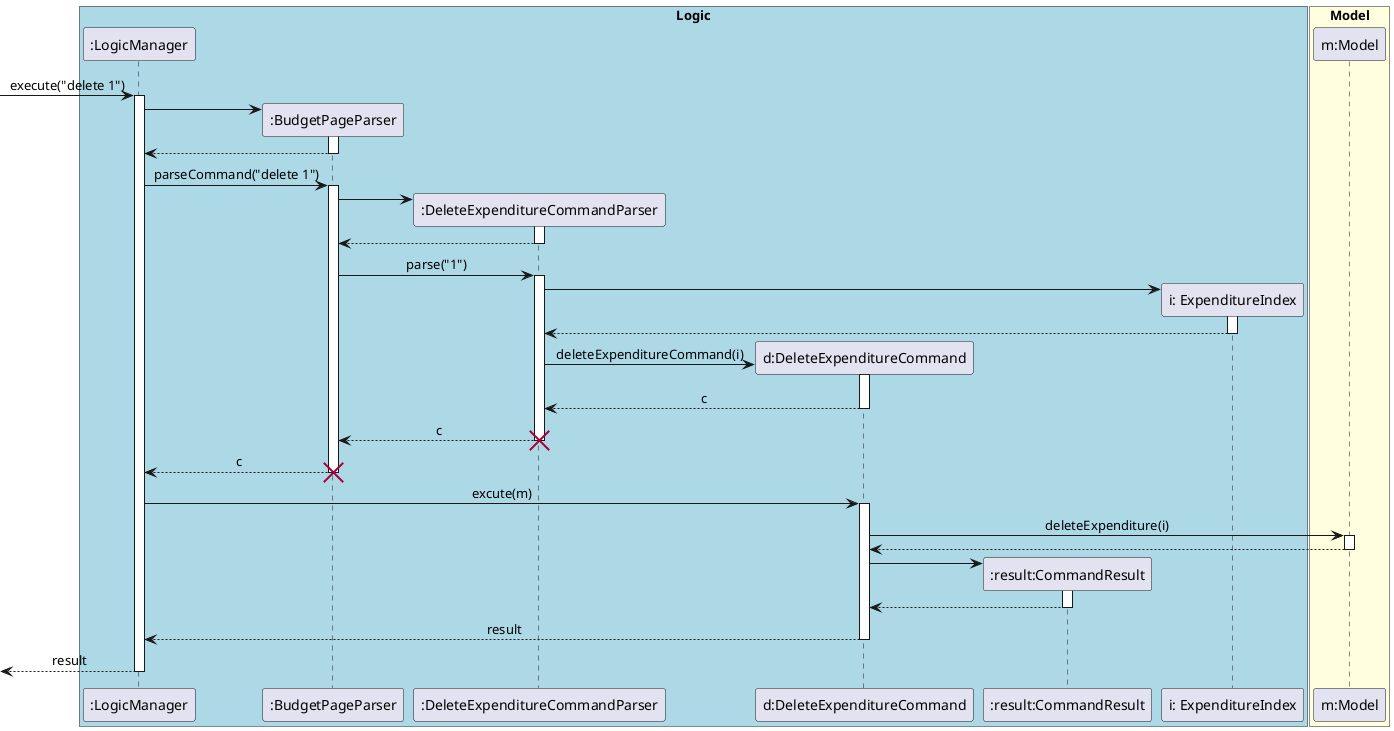 @startuml
skinparam Sequence {
    MessageAlign center
}
box "Logic" #LightBlue
participant ":LogicManager" as LM
participant ":BudgetPageParser" as BPP
participant ":DeleteExpenditureCommandParser" as DECP
participant "d:DeleteExpenditureCommand" as DEC
participant ":result:CommandResult" as CR
participant "i: ExpenditureIndex" as EI
end box

box "Model" #LightYellow
participant "m:Model" as M
end box

[-> LM : execute("delete 1")
activate LM
create BPP
LM -> BPP
activate BPP
LM <-- BPP

deactivate BPP
LM -> BPP : parseCommand("delete 1")
activate BPP

create DECP
BPP -> DECP
activate DECP
BPP <-- DECP
deactivate DECP
BPP -> DECP : parse("1")
activate DECP

create EI
DECP -> EI
activate EI
DECP <-- EI
deactivate EI

create DEC
DECP -> DEC : deleteExpenditureCommand(i)
activate DEC
DECP <-- DEC : c
deactivate DEC
BPP <-- DECP : c
deactivate DECP
destroy DECP
LM <-- BPP : c
deactivate BPP
destroy BPP

LM -> DEC : excute(m)
activate DEC
DEC -> M : deleteExpenditure(i)
activate M
DEC <-- M
deactivate M

create CR
DEC -> CR
activate CR
DEC <-- CR
deactivate CR

LM <-- DEC : result
deactivate DEC
[<-- LM : result
deactivate LM
@enduml
